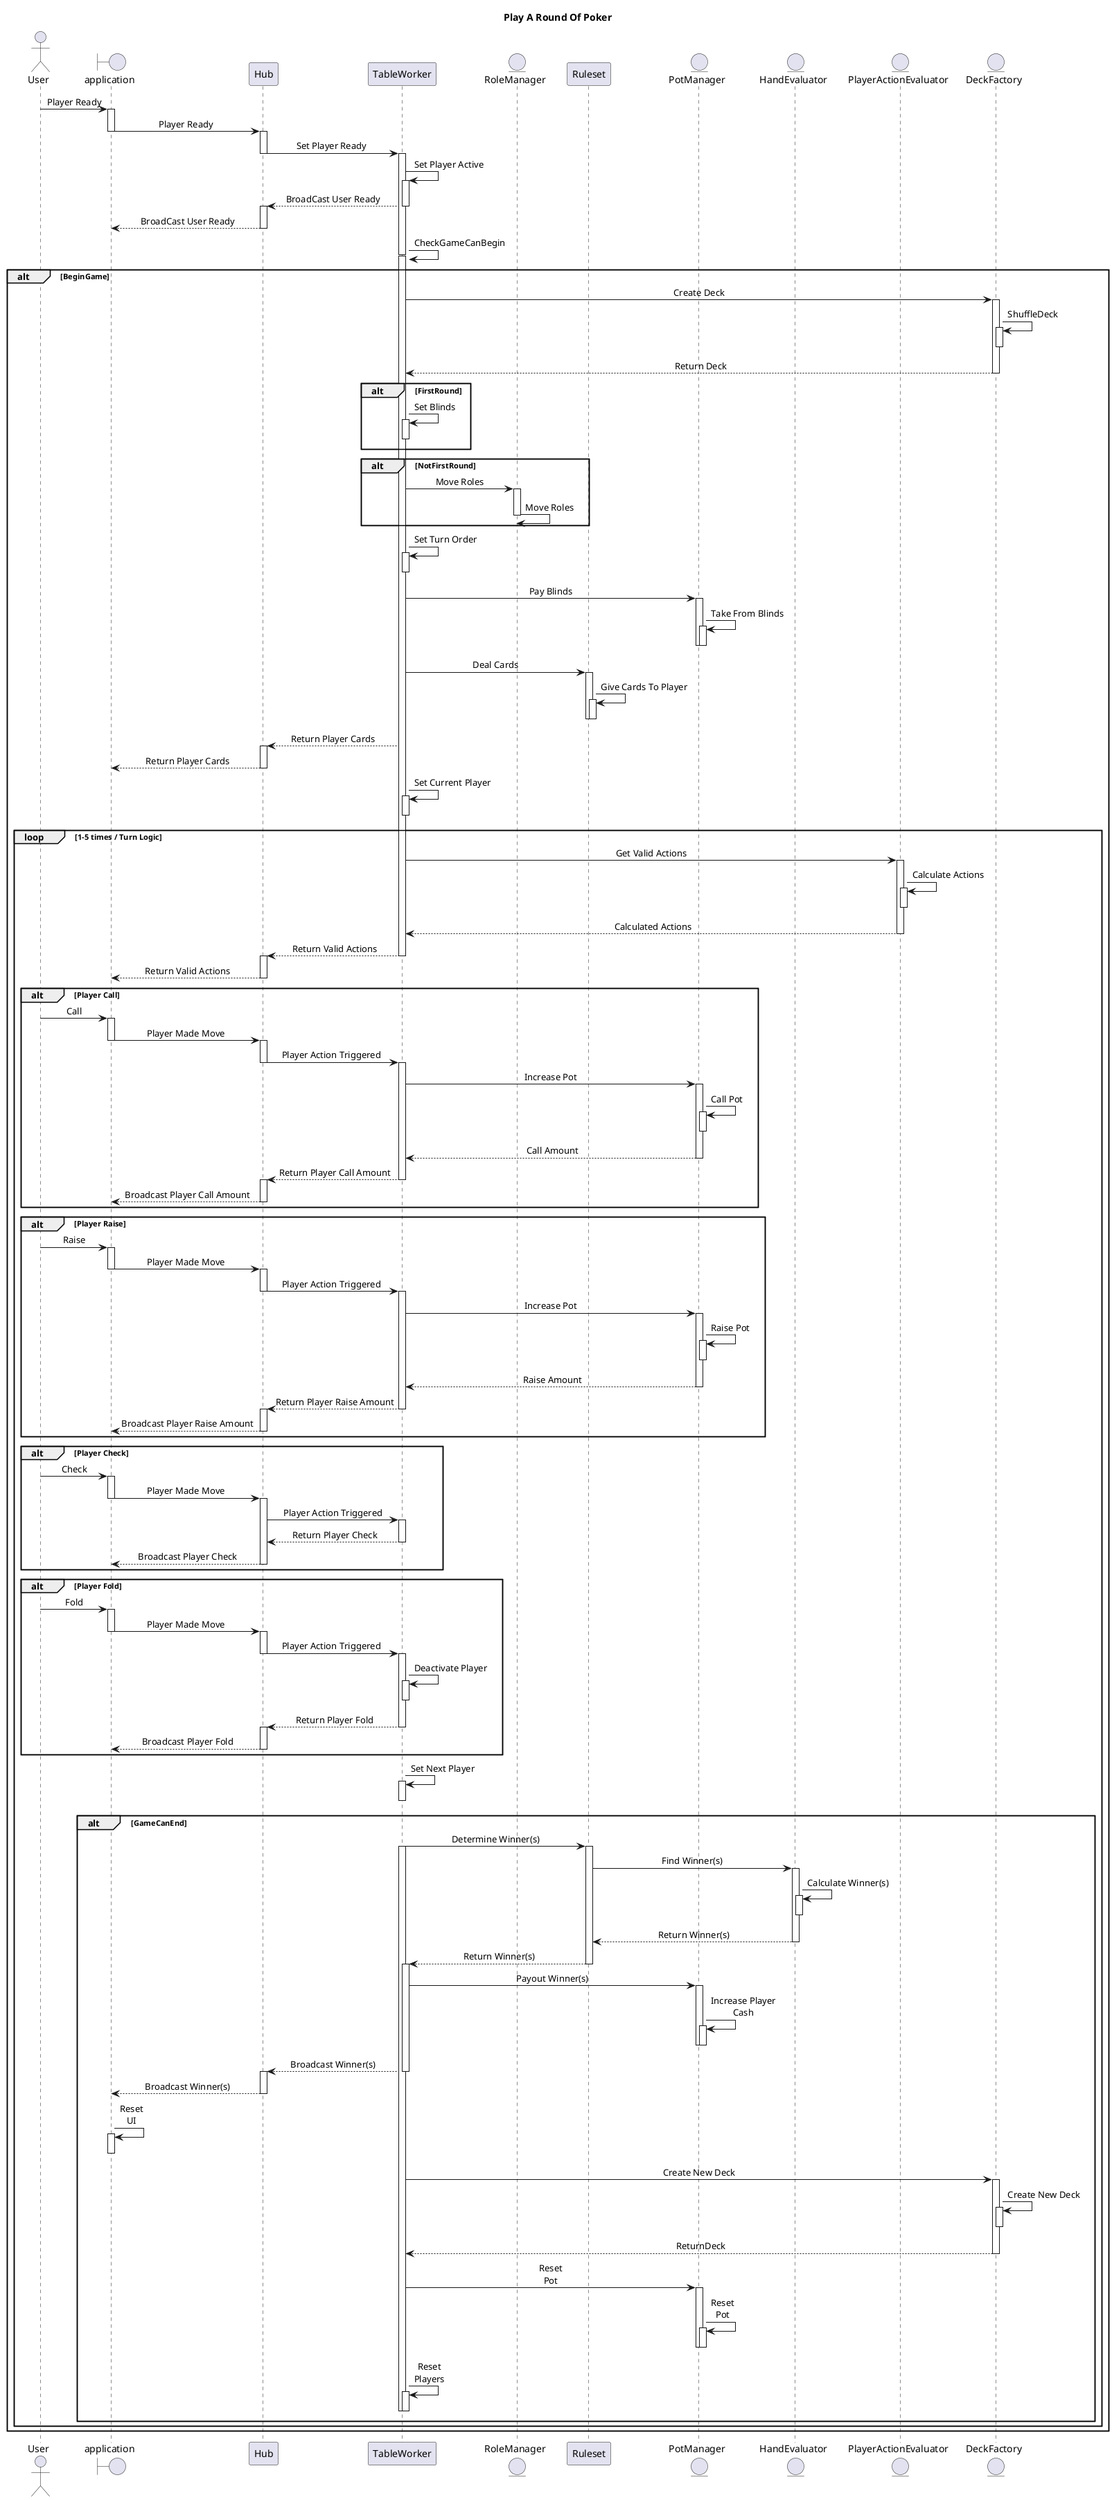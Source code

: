 @startuml Play Round
title Play A Round Of Poker

skinparam ResponseMessageBelowArrow true
skinparam SequenceMessageAlignment center
actor User
boundary application
participant Hub
participant TableWorker
entity RoleManager
participant Ruleset
entity PotManager
entity HandEvaluator
entity PlayerActionEvaluator
entity DeckFactory

User -> application ++ : Player Ready
application -> Hub --++ : Player Ready
Hub -> TableWorker --++: Set Player Ready
TableWorker -> TableWorker ++: Set Player Active
TableWorker --> Hub --++: BroadCast User Ready
Hub --> application --: BroadCast User Ready
TableWorker -> TableWorker --++: CheckGameCanBegin

alt BeginGame
    TableWorker -> DeckFactory ++: Create Deck
    DeckFactory -> DeckFactory ++--: ShuffleDeck
    DeckFactory --> TableWorker --: Return Deck
    alt FirstRound
        TableWorker -> TableWorker ++--: Set Blinds
    end
    alt NotFirstRound
        TableWorker -> RoleManager ++:  Move Roles
        RoleManager -> RoleManager --:  Move Roles
    end
    TableWorker -> TableWorker ++--: Set Turn Order
    TableWorker -> PotManager : Pay Blinds
    activate PotManager
    PotManager -> PotManager ++--: Take From Blinds
    deactivate PotManager
    TableWorker -> Ruleset : Deal Cards
    activate Ruleset
    Ruleset -> Ruleset ++--: Give Cards To Player
    deactivate Ruleset
    TableWorker --> Hub ++: Return Player Cards
    Hub --> application --: Return Player Cards
    TableWorker -> TableWorker ++--: Set Current Player
    loop 1-5 times / Turn Logic
        TableWorker -> PlayerActionEvaluator ++: Get Valid Actions
        PlayerActionEvaluator -> PlayerActionEvaluator ++--: Calculate Actions
        PlayerActionEvaluator --> TableWorker --: Calculated Actions
        TableWorker --> Hub --++: Return Valid Actions
        Hub --> application --: Return Valid Actions

        alt Player Call
            User -> application ++: Call
            application -> Hub --++: Player Made Move
            Hub -> TableWorker --++: Player Action Triggered
            TableWorker -> PotManager ++: Increase Pot
            PotManager -> PotManager ++--: Call Pot
            PotManager --> TableWorker --: Call Amount
            TableWorker --> Hub --++: Return Player Call Amount
            Hub --> application --: Broadcast Player Call Amount

        end
        alt Player Raise
            User -> application ++: Raise
            application -> Hub --++: Player Made Move
            Hub -> TableWorker --++: Player Action Triggered
            TableWorker -> PotManager ++: Increase Pot
            PotManager -> PotManager ++--: Raise Pot
            PotManager --> TableWorker --: Raise Amount
            TableWorker --> Hub --++: Return Player Raise Amount
            Hub --> application --: Broadcast Player Raise Amount

        end
        alt Player Check
            User -> application ++: Check
            application -> Hub --++: Player Made Move
            Hub -> TableWorker ++: Player Action Triggered
            TableWorker --> Hub --: Return Player Check
            Hub --> application --: Broadcast Player Check
        end
        alt Player Fold
            User -> application ++: Fold
            application -> Hub --++: Player Made Move
            Hub -> TableWorker --++: Player Action Triggered
            TableWorker -> TableWorker ++--: Deactivate Player
            TableWorker --> Hub --++: Return Player Fold
            Hub --> application --: Broadcast Player Fold
        end
        TableWorker -> TableWorker ++--: Set Next Player
        alt GameCanEnd
            TableWorker -> Ruleset ++: Determine Winner(s)
        activate TableWorker
            Ruleset -> HandEvaluator ++: Find Winner(s)
            HandEvaluator -> HandEvaluator ++--: Calculate Winner(s)
            HandEvaluator --> Ruleset --: Return Winner(s)
            Ruleset --> TableWorker --++: Return Winner(s)
            TableWorker -> PotManager : Payout Winner(s)
            activate PotManager
            PotManager -> PotManager ++--: Increase Player\nCash
            deactivate PotManager
            TableWorker --> Hub --++: Broadcast Winner(s)
            Hub --> application --: Broadcast Winner(s)
            application -> application ++--: Reset\nUI

            TableWorker -> DeckFactory ++: Create New Deck
            DeckFactory -> DeckFactory ++--: Create New Deck
            DeckFactory --> TableWorker --: ReturnDeck
            TableWorker -> PotManager : Reset\nPot
            activate PotManager
            PotManager -> PotManager ++--: Reset\nPot
            deactivate PotManager
            TableWorker -> TableWorker ++--: Reset\nPlayers
        deactivate TableWorker
        end
    end
end
@enduml